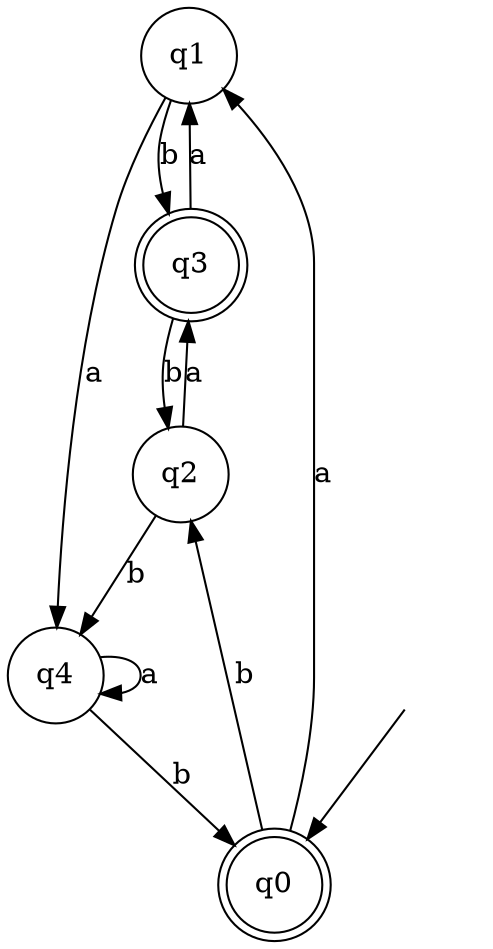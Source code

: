 digraph Automaton {

q1 [shape = circle];

q2 [shape = circle];

q3 [shape = doublecircle];

q4 [shape = circle];

_nil [style = invis];

q0 [shape = doublecircle];

q3 -> q1 [label = "a"];

_nil -> q0;

q3 -> q2 [label = "b"];

q1 -> q3 [label = "b"];

q1 -> q4 [label = "a"];

q4 -> q0 [label = "b"];

q2 -> q3 [label = "a"];

q2 -> q4 [label = "b"];

q0 -> q2 [label = "b"];

q0 -> q1 [label = "a"];

q4 -> q4 [label = "a"];

}
